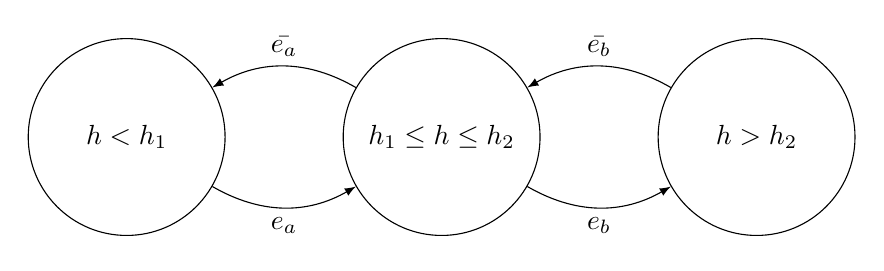 \begin{tikzpicture}

\node[draw, circle,minimum size=2.5cm] (1) at (0,0) {$h<h_1$}; 
\node[draw, circle,minimum size=2.5cm] (2) at (4,0) {$h_1\le h \le h_2$};
\node[draw, circle,minimum size=2.5cm] (3) at (8,0) {$h>h_2$};

\draw (1) edge[bend right,-latex] node [left,anchor=north] {$e_a$} (2);
\draw (2) edge[bend right,-latex] node [left,anchor=north] {$e_b$} (3);

\draw (2) edge[bend right,-latex] node [left,anchor=south] {$\bar{e_a}$} (1);
\draw (3) edge[bend right,-latex] node [left,anchor=south] {$\bar{e_b}$} (2);

\end{tikzpicture}